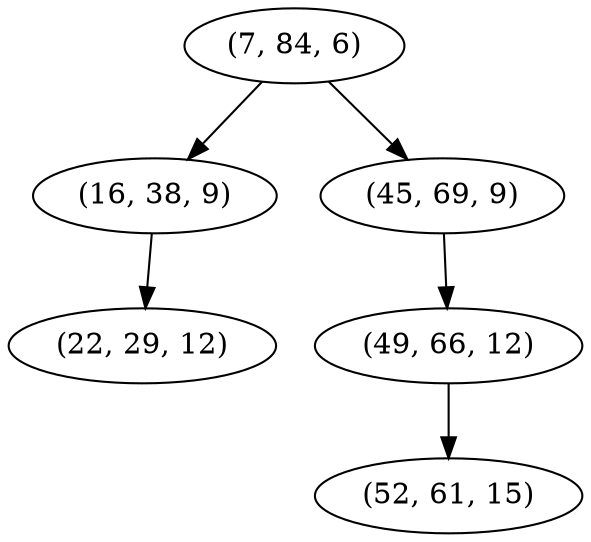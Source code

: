 digraph tree {
    "(7, 84, 6)";
    "(16, 38, 9)";
    "(22, 29, 12)";
    "(45, 69, 9)";
    "(49, 66, 12)";
    "(52, 61, 15)";
    "(7, 84, 6)" -> "(16, 38, 9)";
    "(7, 84, 6)" -> "(45, 69, 9)";
    "(16, 38, 9)" -> "(22, 29, 12)";
    "(45, 69, 9)" -> "(49, 66, 12)";
    "(49, 66, 12)" -> "(52, 61, 15)";
}
